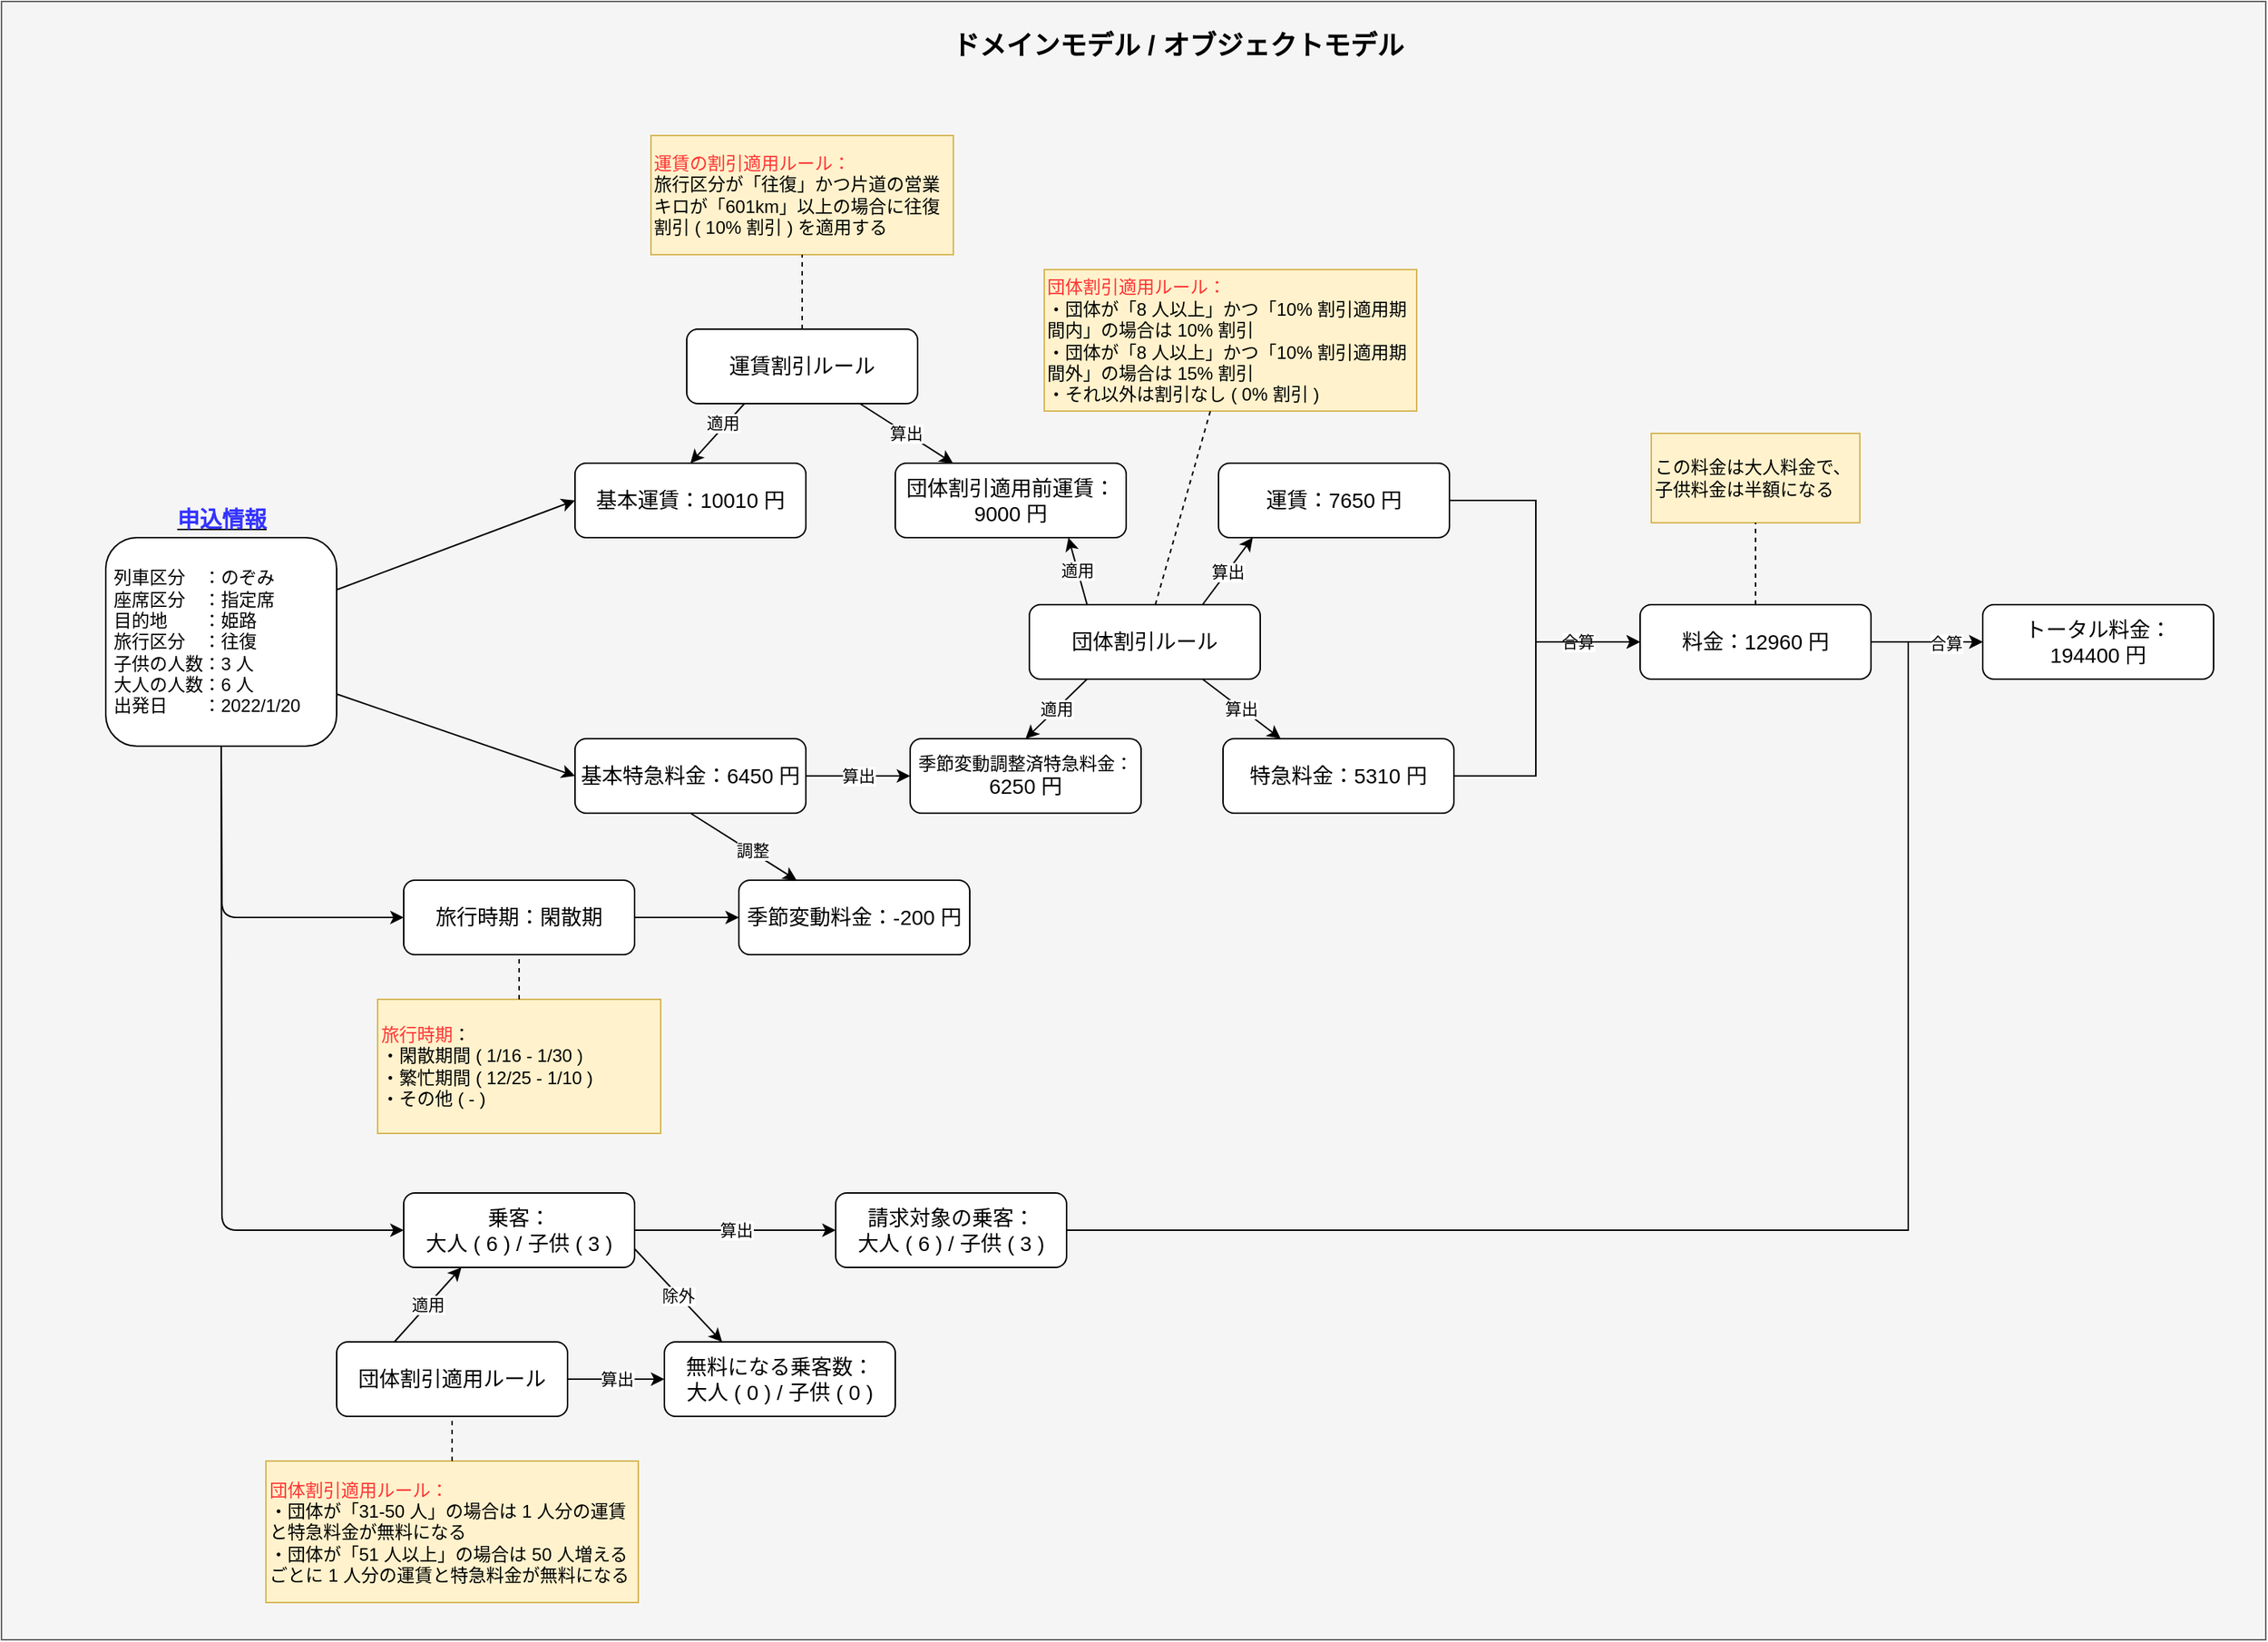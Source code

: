 <mxfile version="13.8.2" type="device"><diagram id="-i4ks16cgbhL5AON9zfi" name="ドメインモデル / オブジェクトモデル"><mxGraphModel dx="1111" dy="673" grid="1" gridSize="10" guides="1" tooltips="1" connect="1" arrows="1" fold="1" page="1" pageScale="1" pageWidth="827" pageHeight="1169" math="0" shadow="0"><root><mxCell id="tB8RzJbH_WaZuiJ7Q1Q1-0"/><mxCell id="tB8RzJbH_WaZuiJ7Q1Q1-1" parent="tB8RzJbH_WaZuiJ7Q1Q1-0"/><mxCell id="ILkOAS6yBIGFEgNYepwf-0" value="" style="rounded=0;whiteSpace=wrap;html=1;fillColor=#f5f5f5;strokeColor=#666666;fontColor=#333333;" parent="tB8RzJbH_WaZuiJ7Q1Q1-1" vertex="1"><mxGeometry x="10" y="300" width="1520" height="1100" as="geometry"/></mxCell><mxCell id="fn52Z3oWX6Emg4KsUt8B-0" value="&lt;font color=&quot;#ff3333&quot;&gt;運賃の割引適用ルール：&lt;/font&gt;&lt;br&gt;旅行区分が「往復」かつ片道の営業キロが「601km」以上の場合に往復割引 ( 10% 割引 ) を適用する" style="rounded=0;whiteSpace=wrap;html=1;align=left;fillColor=#fff2cc;strokeColor=#d6b656;" parent="tB8RzJbH_WaZuiJ7Q1Q1-1" vertex="1"><mxGeometry x="446" y="390" width="203" height="80" as="geometry"/></mxCell><mxCell id="qRFS1trYvbOLkgZmNnFK-1" value="&amp;nbsp;列車区分　：のぞみ&lt;br&gt;&amp;nbsp;座席区分　：指定席&lt;br&gt;&amp;nbsp;目的地　　：姫路&lt;br&gt;&amp;nbsp;旅行区分　：往復&lt;br&gt;&amp;nbsp;子供の人数：3 人&lt;br&gt;&amp;nbsp;大人の人数：6 人&lt;br&gt;&amp;nbsp;出発日　　：2022/1/20" style="rounded=1;whiteSpace=wrap;html=1;align=left;" parent="tB8RzJbH_WaZuiJ7Q1Q1-1" vertex="1"><mxGeometry x="80" y="660" width="155" height="140" as="geometry"/></mxCell><mxCell id="qRFS1trYvbOLkgZmNnFK-2" value="&lt;font style=&quot;font-size: 14px&quot;&gt;基本運賃：10010 円&lt;br&gt;&lt;/font&gt;" style="rounded=1;whiteSpace=wrap;html=1;" parent="tB8RzJbH_WaZuiJ7Q1Q1-1" vertex="1"><mxGeometry x="395" y="610" width="155" height="50" as="geometry"/></mxCell><mxCell id="Bvs-Kq9S9xKpILeuirw_-1" value="&lt;font style=&quot;font-size: 14px&quot;&gt;団体割引適用前運賃：9000 円&lt;br&gt;&lt;/font&gt;" style="rounded=1;whiteSpace=wrap;html=1;" parent="tB8RzJbH_WaZuiJ7Q1Q1-1" vertex="1"><mxGeometry x="610" y="610" width="155" height="50" as="geometry"/></mxCell><mxCell id="Bvs-Kq9S9xKpILeuirw_-2" value="&lt;font style=&quot;font-size: 14px&quot;&gt;運賃割引ルール&lt;br&gt;&lt;/font&gt;" style="rounded=1;whiteSpace=wrap;html=1;" parent="tB8RzJbH_WaZuiJ7Q1Q1-1" vertex="1"><mxGeometry x="470" y="520" width="155" height="50" as="geometry"/></mxCell><mxCell id="ZgpGhp16AmWqeTdj36QO-5" value="算出" style="edgeStyle=orthogonalEdgeStyle;rounded=0;orthogonalLoop=1;jettySize=auto;html=1;strokeColor=#000000;" parent="tB8RzJbH_WaZuiJ7Q1Q1-1" source="Bvs-Kq9S9xKpILeuirw_-8" target="Bvs-Kq9S9xKpILeuirw_-11" edge="1"><mxGeometry relative="1" as="geometry"/></mxCell><mxCell id="Bvs-Kq9S9xKpILeuirw_-8" value="&lt;font style=&quot;font-size: 14px&quot;&gt;基本特急料金：6450 円&lt;br&gt;&lt;/font&gt;" style="rounded=1;whiteSpace=wrap;html=1;" parent="tB8RzJbH_WaZuiJ7Q1Q1-1" vertex="1"><mxGeometry x="395" y="795" width="155" height="50" as="geometry"/></mxCell><mxCell id="b9nrCF-xxGQVprbZqMiZ-5" value="算出" style="edgeStyle=orthogonalEdgeStyle;rounded=0;orthogonalLoop=1;jettySize=auto;html=1;strokeColor=#000000;" parent="tB8RzJbH_WaZuiJ7Q1Q1-1" source="Bvs-Kq9S9xKpILeuirw_-10" target="b9nrCF-xxGQVprbZqMiZ-2" edge="1"><mxGeometry relative="1" as="geometry"/></mxCell><mxCell id="Bvs-Kq9S9xKpILeuirw_-10" value="&lt;font style=&quot;font-size: 14px&quot;&gt;団体割引適用ルール&lt;br&gt;&lt;/font&gt;" style="rounded=1;whiteSpace=wrap;html=1;" parent="tB8RzJbH_WaZuiJ7Q1Q1-1" vertex="1"><mxGeometry x="235" y="1200" width="155" height="50" as="geometry"/></mxCell><mxCell id="Bvs-Kq9S9xKpILeuirw_-11" value="&lt;font&gt;&lt;font style=&quot;font-size: 12px&quot;&gt;季節変動調整済特急料金：&lt;/font&gt;&lt;br&gt;&lt;font style=&quot;font-size: 14px&quot;&gt;6250&lt;/font&gt;&lt;span style=&quot;font-size: 14px&quot;&gt;&amp;nbsp;円&lt;/span&gt;&lt;br&gt;&lt;/font&gt;" style="rounded=1;whiteSpace=wrap;html=1;" parent="tB8RzJbH_WaZuiJ7Q1Q1-1" vertex="1"><mxGeometry x="620" y="795" width="155" height="50" as="geometry"/></mxCell><mxCell id="Bvs-Kq9S9xKpILeuirw_-35" value="" style="endArrow=classic;html=1;strokeColor=#000000;exitX=0.25;exitY=1;exitDx=0;exitDy=0;entryX=0.5;entryY=0;entryDx=0;entryDy=0;" parent="tB8RzJbH_WaZuiJ7Q1Q1-1" source="Bvs-Kq9S9xKpILeuirw_-2" target="qRFS1trYvbOLkgZmNnFK-2" edge="1"><mxGeometry width="50" height="50" relative="1" as="geometry"><mxPoint x="160" y="910" as="sourcePoint"/><mxPoint x="210" y="860" as="targetPoint"/></mxGeometry></mxCell><mxCell id="Bvs-Kq9S9xKpILeuirw_-37" value="適用" style="edgeLabel;html=1;align=center;verticalAlign=middle;resizable=0;points=[];" parent="Bvs-Kq9S9xKpILeuirw_-35" vertex="1" connectable="0"><mxGeometry x="-0.272" y="-3" relative="1" as="geometry"><mxPoint as="offset"/></mxGeometry></mxCell><mxCell id="Bvs-Kq9S9xKpILeuirw_-39" value="算出" style="endArrow=classic;html=1;strokeColor=#000000;entryX=0.25;entryY=0;entryDx=0;entryDy=0;exitX=0.75;exitY=1;exitDx=0;exitDy=0;" parent="tB8RzJbH_WaZuiJ7Q1Q1-1" source="Bvs-Kq9S9xKpILeuirw_-2" target="Bvs-Kq9S9xKpILeuirw_-1" edge="1"><mxGeometry width="50" height="50" relative="1" as="geometry"><mxPoint x="160" y="910" as="sourcePoint"/><mxPoint x="210" y="860" as="targetPoint"/></mxGeometry></mxCell><mxCell id="ZgpGhp16AmWqeTdj36QO-1" value="" style="edgeStyle=orthogonalEdgeStyle;rounded=0;orthogonalLoop=1;jettySize=auto;html=1;strokeColor=#000000;" parent="tB8RzJbH_WaZuiJ7Q1Q1-1" source="K478MMB1HQ8t7oBExyui-0" target="ZgpGhp16AmWqeTdj36QO-0" edge="1"><mxGeometry relative="1" as="geometry"/></mxCell><mxCell id="K478MMB1HQ8t7oBExyui-0" value="&lt;font style=&quot;font-size: 14px&quot;&gt;旅行時期：閑散期&lt;br&gt;&lt;/font&gt;" style="rounded=1;whiteSpace=wrap;html=1;" parent="tB8RzJbH_WaZuiJ7Q1Q1-1" vertex="1"><mxGeometry x="280" y="890" width="155" height="50" as="geometry"/></mxCell><mxCell id="Ju_nmBhgnKXTAQgkrndZ-0" value="&lt;font color=&quot;#ff3333&quot;&gt;旅行時期&lt;/font&gt;：&lt;br&gt;・閑散期間 ( 1/16 - 1/30 )&lt;br&gt;・繁忙期間 ( 12/25 - 1/10 )&lt;br&gt;・その他 ( - )" style="rounded=0;whiteSpace=wrap;html=1;align=left;fillColor=#fff2cc;strokeColor=#d6b656;" parent="tB8RzJbH_WaZuiJ7Q1Q1-1" vertex="1"><mxGeometry x="262.5" y="970" width="190" height="90" as="geometry"/></mxCell><mxCell id="Ju_nmBhgnKXTAQgkrndZ-1" value="" style="endArrow=none;dashed=1;html=1;strokeColor=#000000;exitX=0.5;exitY=0;exitDx=0;exitDy=0;entryX=0.5;entryY=1;entryDx=0;entryDy=0;" parent="tB8RzJbH_WaZuiJ7Q1Q1-1" source="Ju_nmBhgnKXTAQgkrndZ-0" target="K478MMB1HQ8t7oBExyui-0" edge="1"><mxGeometry width="50" height="50" relative="1" as="geometry"><mxPoint x="370" y="940" as="sourcePoint"/><mxPoint x="420" y="890" as="targetPoint"/></mxGeometry></mxCell><mxCell id="ZgpGhp16AmWqeTdj36QO-0" value="&lt;font style=&quot;font-size: 14px&quot;&gt;季節変動料金：-200 円&lt;br&gt;&lt;/font&gt;" style="rounded=1;whiteSpace=wrap;html=1;" parent="tB8RzJbH_WaZuiJ7Q1Q1-1" vertex="1"><mxGeometry x="505" y="890" width="155" height="50" as="geometry"/></mxCell><mxCell id="ZgpGhp16AmWqeTdj36QO-2" value="" style="endArrow=none;dashed=1;html=1;strokeColor=#000000;entryX=0.5;entryY=1;entryDx=0;entryDy=0;" parent="tB8RzJbH_WaZuiJ7Q1Q1-1" source="Bvs-Kq9S9xKpILeuirw_-2" target="fn52Z3oWX6Emg4KsUt8B-0" edge="1"><mxGeometry width="50" height="50" relative="1" as="geometry"><mxPoint x="370" y="750" as="sourcePoint"/><mxPoint x="420" y="700" as="targetPoint"/></mxGeometry></mxCell><mxCell id="ZgpGhp16AmWqeTdj36QO-3" value="" style="endArrow=classic;html=1;strokeColor=#000000;entryX=0.25;entryY=0;entryDx=0;entryDy=0;exitX=0.5;exitY=1;exitDx=0;exitDy=0;" parent="tB8RzJbH_WaZuiJ7Q1Q1-1" source="Bvs-Kq9S9xKpILeuirw_-8" target="ZgpGhp16AmWqeTdj36QO-0" edge="1"><mxGeometry width="50" height="50" relative="1" as="geometry"><mxPoint x="370" y="750" as="sourcePoint"/><mxPoint x="420" y="700" as="targetPoint"/></mxGeometry></mxCell><mxCell id="ZgpGhp16AmWqeTdj36QO-4" value="調整" style="edgeLabel;html=1;align=center;verticalAlign=middle;resizable=0;points=[];" parent="ZgpGhp16AmWqeTdj36QO-3" vertex="1" connectable="0"><mxGeometry x="0.142" y="1" relative="1" as="geometry"><mxPoint as="offset"/></mxGeometry></mxCell><mxCell id="ZgpGhp16AmWqeTdj36QO-6" value="&lt;font style=&quot;font-size: 14px&quot;&gt;団体割引ルール&lt;br&gt;&lt;/font&gt;" style="rounded=1;whiteSpace=wrap;html=1;" parent="tB8RzJbH_WaZuiJ7Q1Q1-1" vertex="1"><mxGeometry x="700" y="705" width="155" height="50" as="geometry"/></mxCell><mxCell id="b9nrCF-xxGQVprbZqMiZ-11" style="edgeStyle=orthogonalEdgeStyle;rounded=0;orthogonalLoop=1;jettySize=auto;html=1;entryX=0;entryY=0.5;entryDx=0;entryDy=0;strokeColor=#000000;" parent="tB8RzJbH_WaZuiJ7Q1Q1-1" source="ZCeblROZ26-cDZVIuSgo-0" target="b9nrCF-xxGQVprbZqMiZ-9" edge="1"><mxGeometry relative="1" as="geometry"><Array as="points"><mxPoint x="1040" y="820"/><mxPoint x="1040" y="730"/></Array></mxGeometry></mxCell><mxCell id="b9nrCF-xxGQVprbZqMiZ-12" value="合算" style="edgeLabel;html=1;align=center;verticalAlign=middle;resizable=0;points=[];" parent="b9nrCF-xxGQVprbZqMiZ-11" vertex="1" connectable="0"><mxGeometry x="0.609" relative="1" as="geometry"><mxPoint as="offset"/></mxGeometry></mxCell><mxCell id="ZCeblROZ26-cDZVIuSgo-0" value="&lt;font style=&quot;font-size: 14px&quot;&gt;特急料金：5310 円&lt;br&gt;&lt;/font&gt;" style="rounded=1;whiteSpace=wrap;html=1;" parent="tB8RzJbH_WaZuiJ7Q1Q1-1" vertex="1"><mxGeometry x="830" y="795" width="155" height="50" as="geometry"/></mxCell><mxCell id="ZCeblROZ26-cDZVIuSgo-1" value="適用" style="endArrow=classic;html=1;strokeColor=#000000;entryX=0.5;entryY=0;entryDx=0;entryDy=0;exitX=0.25;exitY=1;exitDx=0;exitDy=0;" parent="tB8RzJbH_WaZuiJ7Q1Q1-1" source="ZgpGhp16AmWqeTdj36QO-6" target="Bvs-Kq9S9xKpILeuirw_-11" edge="1"><mxGeometry width="50" height="50" relative="1" as="geometry"><mxPoint x="490" y="740" as="sourcePoint"/><mxPoint x="540" y="690" as="targetPoint"/></mxGeometry></mxCell><mxCell id="ZCeblROZ26-cDZVIuSgo-2" value="算出" style="endArrow=classic;html=1;strokeColor=#000000;entryX=0.25;entryY=0;entryDx=0;entryDy=0;exitX=0.75;exitY=1;exitDx=0;exitDy=0;" parent="tB8RzJbH_WaZuiJ7Q1Q1-1" source="ZgpGhp16AmWqeTdj36QO-6" target="ZCeblROZ26-cDZVIuSgo-0" edge="1"><mxGeometry width="50" height="50" relative="1" as="geometry"><mxPoint x="490" y="740" as="sourcePoint"/><mxPoint x="540" y="690" as="targetPoint"/></mxGeometry></mxCell><mxCell id="Oy7Cqb27CLMkP7cRmPoj-0" value="&lt;font color=&quot;#ff3333&quot;&gt;団体割引適用ルール：&lt;/font&gt;&lt;br&gt;・団体が「8 人以上」かつ「10% 割引適用期間内」の場合は 10% 割引&lt;br&gt;・団体が「8 人以上」かつ「10% 割引適用期間外」の場合は 15% 割引&lt;br&gt;・それ以外は割引なし ( 0% 割引 )" style="rounded=0;whiteSpace=wrap;html=1;align=left;fillColor=#fff2cc;strokeColor=#d6b656;" parent="tB8RzJbH_WaZuiJ7Q1Q1-1" vertex="1"><mxGeometry x="710" y="480" width="250" height="95" as="geometry"/></mxCell><mxCell id="ZCeblROZ26-cDZVIuSgo-3" value="" style="endArrow=none;dashed=1;html=1;strokeColor=#000000;" parent="tB8RzJbH_WaZuiJ7Q1Q1-1" source="ZgpGhp16AmWqeTdj36QO-6" target="Oy7Cqb27CLMkP7cRmPoj-0" edge="1"><mxGeometry width="50" height="50" relative="1" as="geometry"><mxPoint x="490" y="890" as="sourcePoint"/><mxPoint x="540" y="840" as="targetPoint"/></mxGeometry></mxCell><mxCell id="ZCeblROZ26-cDZVIuSgo-4" value="" style="endArrow=classic;html=1;strokeColor=#000000;exitX=0.5;exitY=1;exitDx=0;exitDy=0;entryX=0;entryY=0.5;entryDx=0;entryDy=0;" parent="tB8RzJbH_WaZuiJ7Q1Q1-1" source="qRFS1trYvbOLkgZmNnFK-1" target="K478MMB1HQ8t7oBExyui-0" edge="1"><mxGeometry width="50" height="50" relative="1" as="geometry"><mxPoint x="380" y="800" as="sourcePoint"/><mxPoint x="430" y="750" as="targetPoint"/><Array as="points"><mxPoint x="158" y="915"/></Array></mxGeometry></mxCell><mxCell id="ZCeblROZ26-cDZVIuSgo-5" value="" style="endArrow=classic;html=1;strokeColor=#000000;exitX=1;exitY=0.25;exitDx=0;exitDy=0;entryX=0;entryY=0.5;entryDx=0;entryDy=0;" parent="tB8RzJbH_WaZuiJ7Q1Q1-1" source="qRFS1trYvbOLkgZmNnFK-1" target="qRFS1trYvbOLkgZmNnFK-2" edge="1"><mxGeometry width="50" height="50" relative="1" as="geometry"><mxPoint x="380" y="800" as="sourcePoint"/><mxPoint x="430" y="750" as="targetPoint"/></mxGeometry></mxCell><mxCell id="ZCeblROZ26-cDZVIuSgo-6" value="" style="endArrow=classic;html=1;strokeColor=#000000;exitX=1;exitY=0.75;exitDx=0;exitDy=0;entryX=0;entryY=0.5;entryDx=0;entryDy=0;" parent="tB8RzJbH_WaZuiJ7Q1Q1-1" source="qRFS1trYvbOLkgZmNnFK-1" target="Bvs-Kq9S9xKpILeuirw_-8" edge="1"><mxGeometry width="50" height="50" relative="1" as="geometry"><mxPoint x="380" y="800" as="sourcePoint"/><mxPoint x="430" y="750" as="targetPoint"/></mxGeometry></mxCell><mxCell id="b9nrCF-xxGQVprbZqMiZ-7" value="算出" style="edgeStyle=orthogonalEdgeStyle;rounded=0;orthogonalLoop=1;jettySize=auto;html=1;strokeColor=#000000;" parent="tB8RzJbH_WaZuiJ7Q1Q1-1" source="b9nrCF-xxGQVprbZqMiZ-1" target="b9nrCF-xxGQVprbZqMiZ-3" edge="1"><mxGeometry relative="1" as="geometry"/></mxCell><mxCell id="b9nrCF-xxGQVprbZqMiZ-1" value="&lt;font style=&quot;font-size: 14px&quot;&gt;乗客：&lt;br&gt;大人 ( 6 ) / 子供 ( 3 )&lt;br&gt;&lt;/font&gt;" style="rounded=1;whiteSpace=wrap;html=1;" parent="tB8RzJbH_WaZuiJ7Q1Q1-1" vertex="1"><mxGeometry x="280" y="1100" width="155" height="50" as="geometry"/></mxCell><mxCell id="b9nrCF-xxGQVprbZqMiZ-2" value="&lt;font style=&quot;font-size: 14px&quot;&gt;無料になる乗客数：&lt;br&gt;大人 ( 0 ) / 子供 ( 0 )&lt;br&gt;&lt;/font&gt;" style="rounded=1;whiteSpace=wrap;html=1;" parent="tB8RzJbH_WaZuiJ7Q1Q1-1" vertex="1"><mxGeometry x="455" y="1200" width="155" height="50" as="geometry"/></mxCell><mxCell id="b9nrCF-xxGQVprbZqMiZ-15" style="edgeStyle=orthogonalEdgeStyle;rounded=0;orthogonalLoop=1;jettySize=auto;html=1;entryX=0;entryY=0.5;entryDx=0;entryDy=0;strokeColor=#000000;" parent="tB8RzJbH_WaZuiJ7Q1Q1-1" source="b9nrCF-xxGQVprbZqMiZ-3" target="b9nrCF-xxGQVprbZqMiZ-13" edge="1"><mxGeometry relative="1" as="geometry"><Array as="points"><mxPoint x="1290" y="1125"/><mxPoint x="1290" y="730"/></Array></mxGeometry></mxCell><mxCell id="b9nrCF-xxGQVprbZqMiZ-3" value="&lt;font style=&quot;font-size: 14px&quot;&gt;請求対象の乗客：&lt;br&gt;大人 ( 6 ) / 子供 ( 3 )&lt;br&gt;&lt;/font&gt;" style="rounded=1;whiteSpace=wrap;html=1;" parent="tB8RzJbH_WaZuiJ7Q1Q1-1" vertex="1"><mxGeometry x="570" y="1100" width="155" height="50" as="geometry"/></mxCell><mxCell id="b9nrCF-xxGQVprbZqMiZ-4" value="適用" style="endArrow=classic;html=1;strokeColor=#000000;exitX=0.25;exitY=0;exitDx=0;exitDy=0;entryX=0.25;entryY=1;entryDx=0;entryDy=0;" parent="tB8RzJbH_WaZuiJ7Q1Q1-1" source="Bvs-Kq9S9xKpILeuirw_-10" target="b9nrCF-xxGQVprbZqMiZ-1" edge="1"><mxGeometry width="50" height="50" relative="1" as="geometry"><mxPoint x="470" y="930" as="sourcePoint"/><mxPoint x="520" y="880" as="targetPoint"/></mxGeometry></mxCell><mxCell id="b9nrCF-xxGQVprbZqMiZ-6" value="" style="endArrow=classic;html=1;strokeColor=#000000;entryX=0;entryY=0.5;entryDx=0;entryDy=0;exitX=0.5;exitY=1;exitDx=0;exitDy=0;" parent="tB8RzJbH_WaZuiJ7Q1Q1-1" source="qRFS1trYvbOLkgZmNnFK-1" target="b9nrCF-xxGQVprbZqMiZ-1" edge="1"><mxGeometry width="50" height="50" relative="1" as="geometry"><mxPoint x="470" y="930" as="sourcePoint"/><mxPoint x="520" y="880" as="targetPoint"/><Array as="points"><mxPoint x="158" y="1125"/></Array></mxGeometry></mxCell><mxCell id="b9nrCF-xxGQVprbZqMiZ-8" value="除外" style="endArrow=classic;html=1;strokeColor=#000000;exitX=1;exitY=0.75;exitDx=0;exitDy=0;entryX=0.25;entryY=0;entryDx=0;entryDy=0;" parent="tB8RzJbH_WaZuiJ7Q1Q1-1" source="b9nrCF-xxGQVprbZqMiZ-1" target="b9nrCF-xxGQVprbZqMiZ-2" edge="1"><mxGeometry width="50" height="50" relative="1" as="geometry"><mxPoint x="470" y="990" as="sourcePoint"/><mxPoint x="520" y="940" as="targetPoint"/></mxGeometry></mxCell><mxCell id="b9nrCF-xxGQVprbZqMiZ-14" style="edgeStyle=orthogonalEdgeStyle;rounded=0;orthogonalLoop=1;jettySize=auto;html=1;entryX=0;entryY=0.5;entryDx=0;entryDy=0;strokeColor=#000000;" parent="tB8RzJbH_WaZuiJ7Q1Q1-1" source="b9nrCF-xxGQVprbZqMiZ-9" target="b9nrCF-xxGQVprbZqMiZ-13" edge="1"><mxGeometry relative="1" as="geometry"/></mxCell><mxCell id="b9nrCF-xxGQVprbZqMiZ-16" value="合算" style="edgeLabel;html=1;align=center;verticalAlign=middle;resizable=0;points=[];" parent="b9nrCF-xxGQVprbZqMiZ-14" vertex="1" connectable="0"><mxGeometry x="0.328" y="-1" relative="1" as="geometry"><mxPoint as="offset"/></mxGeometry></mxCell><mxCell id="b9nrCF-xxGQVprbZqMiZ-9" value="&lt;font style=&quot;font-size: 14px&quot;&gt;料金：12960 円&lt;br&gt;&lt;/font&gt;" style="rounded=1;whiteSpace=wrap;html=1;" parent="tB8RzJbH_WaZuiJ7Q1Q1-1" vertex="1"><mxGeometry x="1110" y="705" width="155" height="50" as="geometry"/></mxCell><mxCell id="b9nrCF-xxGQVprbZqMiZ-13" value="&lt;font style=&quot;font-size: 14px&quot;&gt;トータル料金：&lt;br&gt;194400 円&lt;br&gt;&lt;/font&gt;" style="rounded=1;whiteSpace=wrap;html=1;" parent="tB8RzJbH_WaZuiJ7Q1Q1-1" vertex="1"><mxGeometry x="1340" y="705" width="155" height="50" as="geometry"/></mxCell><mxCell id="WL77MB7zIGUXRM3nOvc5-0" value="&lt;b&gt;&lt;font style=&quot;font-size: 18px&quot;&gt;ドメインモデル / オブジェクトモデル&lt;/font&gt;&lt;/b&gt;" style="text;html=1;strokeColor=none;fillColor=none;align=center;verticalAlign=middle;whiteSpace=wrap;rounded=0;" parent="tB8RzJbH_WaZuiJ7Q1Q1-1" vertex="1"><mxGeometry x="640" y="320" width="320" height="20" as="geometry"/></mxCell><mxCell id="9XkQX7MYS3xgiQMs9v8t-0" value="&lt;b&gt;&lt;u&gt;&lt;font style=&quot;font-size: 15px&quot; color=&quot;#3333ff&quot;&gt;申込情報&lt;/font&gt;&lt;/u&gt;&lt;/b&gt;" style="text;html=1;strokeColor=none;fillColor=none;align=center;verticalAlign=middle;whiteSpace=wrap;rounded=0;" parent="tB8RzJbH_WaZuiJ7Q1Q1-1" vertex="1"><mxGeometry x="124.5" y="637" width="66" height="20" as="geometry"/></mxCell><mxCell id="FaGAAB3mcIDQzYRG8KBC-0" value="&lt;font color=&quot;#ff3333&quot;&gt;団体割引適用ルール：&lt;/font&gt;&lt;br&gt;・団体が「31-50 人」の場合は 1 人分の運賃と特急料金が無料になる&lt;br&gt;・団体が「51 人以上」の場合は 50 人増えるごとに 1 人分の運賃と特急料金が無料になる" style="rounded=0;whiteSpace=wrap;html=1;align=left;fillColor=#fff2cc;strokeColor=#d6b656;" parent="tB8RzJbH_WaZuiJ7Q1Q1-1" vertex="1"><mxGeometry x="187.5" y="1280" width="250" height="95" as="geometry"/></mxCell><mxCell id="FaGAAB3mcIDQzYRG8KBC-1" value="" style="endArrow=none;dashed=1;html=1;exitX=0.5;exitY=0;exitDx=0;exitDy=0;entryX=0.5;entryY=1;entryDx=0;entryDy=0;" parent="tB8RzJbH_WaZuiJ7Q1Q1-1" source="FaGAAB3mcIDQzYRG8KBC-0" target="Bvs-Kq9S9xKpILeuirw_-10" edge="1"><mxGeometry width="50" height="50" relative="1" as="geometry"><mxPoint x="750" y="990" as="sourcePoint"/><mxPoint x="800" y="940" as="targetPoint"/></mxGeometry></mxCell><mxCell id="h4-kPl3MXSK2pxkKNiJK-3" style="edgeStyle=orthogonalEdgeStyle;rounded=0;orthogonalLoop=1;jettySize=auto;html=1;entryX=0;entryY=0.5;entryDx=0;entryDy=0;endSize=6;strokeColor=#000000;" parent="tB8RzJbH_WaZuiJ7Q1Q1-1" source="h4-kPl3MXSK2pxkKNiJK-0" target="b9nrCF-xxGQVprbZqMiZ-9" edge="1"><mxGeometry relative="1" as="geometry"><Array as="points"><mxPoint x="1040" y="635"/><mxPoint x="1040" y="730"/></Array></mxGeometry></mxCell><mxCell id="h4-kPl3MXSK2pxkKNiJK-0" value="&lt;font style=&quot;font-size: 14px&quot;&gt;運賃：7650 円&lt;br&gt;&lt;/font&gt;" style="rounded=1;whiteSpace=wrap;html=1;" parent="tB8RzJbH_WaZuiJ7Q1Q1-1" vertex="1"><mxGeometry x="827" y="610" width="155" height="50" as="geometry"/></mxCell><mxCell id="h4-kPl3MXSK2pxkKNiJK-1" value="適用" style="endArrow=classic;html=1;strokeColor=#000000;entryX=0.75;entryY=1;entryDx=0;entryDy=0;exitX=0.25;exitY=0;exitDx=0;exitDy=0;" parent="tB8RzJbH_WaZuiJ7Q1Q1-1" source="ZgpGhp16AmWqeTdj36QO-6" target="Bvs-Kq9S9xKpILeuirw_-1" edge="1"><mxGeometry width="50" height="50" relative="1" as="geometry"><mxPoint x="790" y="730" as="sourcePoint"/><mxPoint x="840" y="680" as="targetPoint"/></mxGeometry></mxCell><mxCell id="h4-kPl3MXSK2pxkKNiJK-2" value="算出" style="endArrow=classic;html=1;strokeColor=#000000;entryX=0.148;entryY=1;entryDx=0;entryDy=0;entryPerimeter=0;exitX=0.75;exitY=0;exitDx=0;exitDy=0;" parent="tB8RzJbH_WaZuiJ7Q1Q1-1" source="ZgpGhp16AmWqeTdj36QO-6" target="h4-kPl3MXSK2pxkKNiJK-0" edge="1"><mxGeometry width="50" height="50" relative="1" as="geometry"><mxPoint x="790" y="730" as="sourcePoint"/><mxPoint x="840" y="680" as="targetPoint"/></mxGeometry></mxCell><mxCell id="h4-kPl3MXSK2pxkKNiJK-4" value="この料金は大人料金で、子供料金は半額になる" style="rounded=0;whiteSpace=wrap;html=1;align=left;fillColor=#fff2cc;strokeColor=#d6b656;" parent="tB8RzJbH_WaZuiJ7Q1Q1-1" vertex="1"><mxGeometry x="1117.5" y="590" width="140" height="60" as="geometry"/></mxCell><mxCell id="h4-kPl3MXSK2pxkKNiJK-5" value="" style="endArrow=none;dashed=1;html=1;strokeColor=#000000;entryX=0.5;entryY=1;entryDx=0;entryDy=0;exitX=0.5;exitY=0;exitDx=0;exitDy=0;" parent="tB8RzJbH_WaZuiJ7Q1Q1-1" source="b9nrCF-xxGQVprbZqMiZ-9" target="h4-kPl3MXSK2pxkKNiJK-4" edge="1"><mxGeometry width="50" height="50" relative="1" as="geometry"><mxPoint x="900" y="800" as="sourcePoint"/><mxPoint x="950" y="750" as="targetPoint"/></mxGeometry></mxCell></root></mxGraphModel></diagram></mxfile>